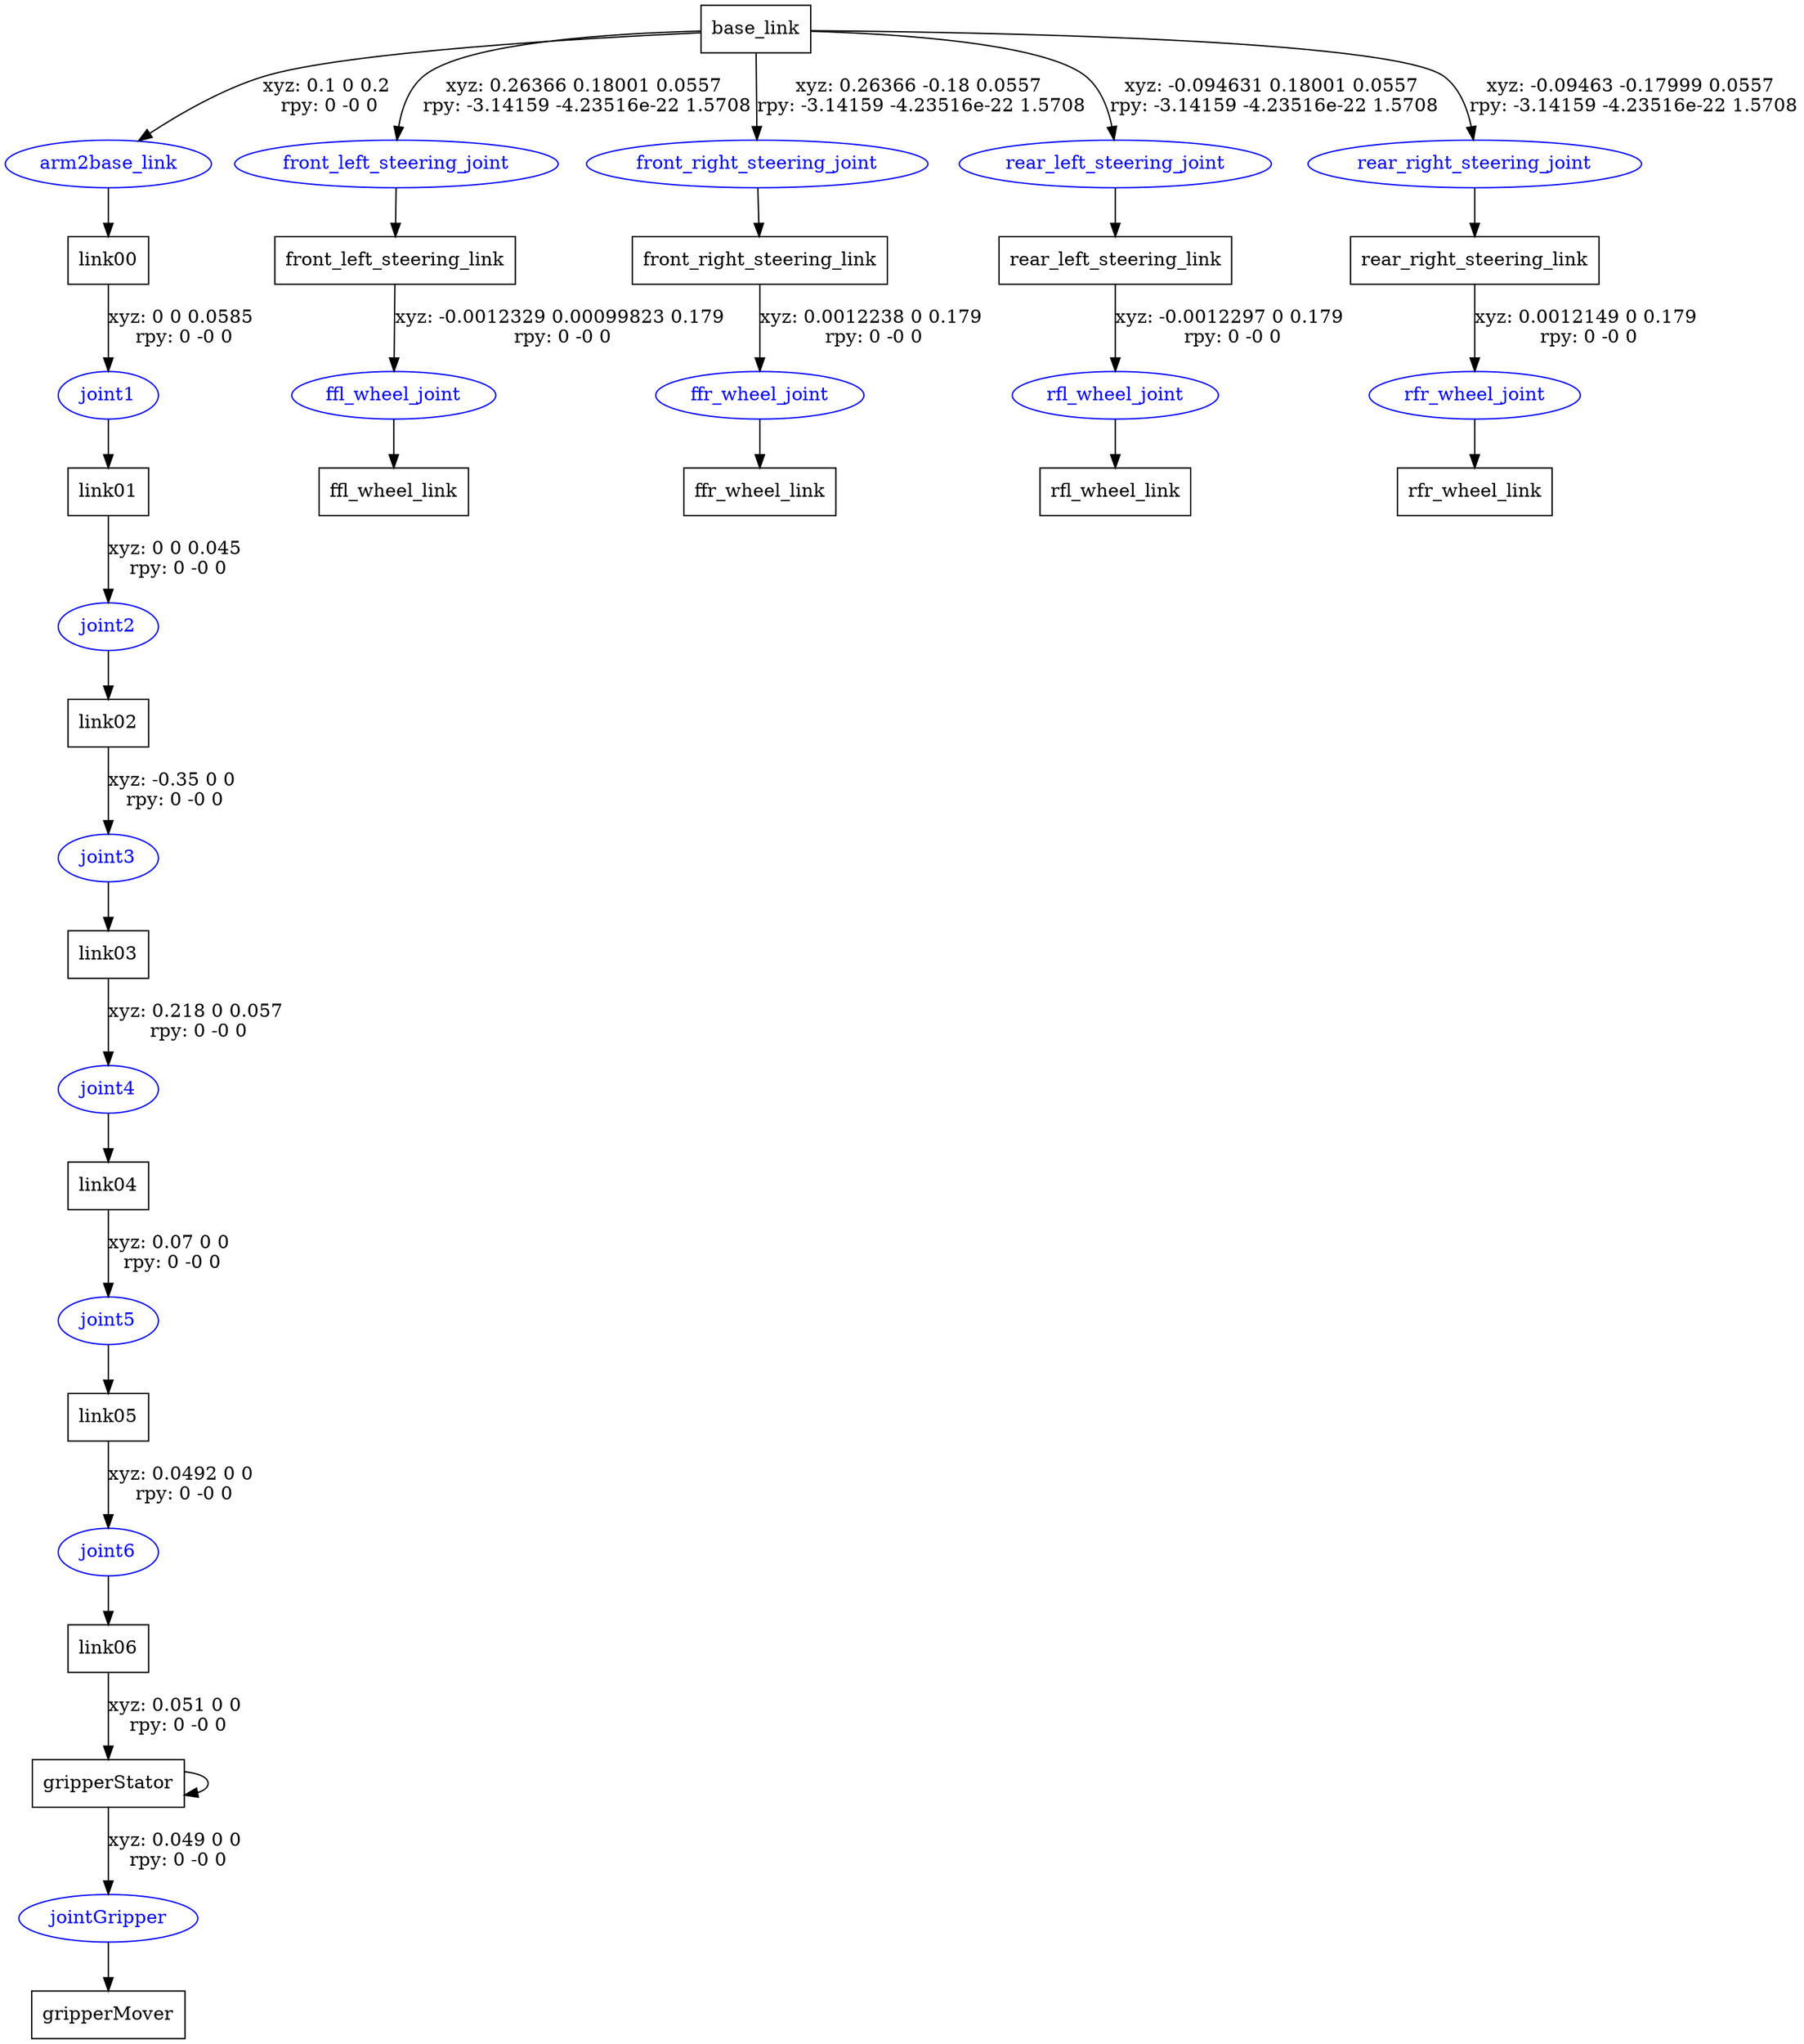 digraph G {
node [shape=box];
"base_link" [label="base_link"];
"link00" [label="link00"];
"link01" [label="link01"];
"link02" [label="link02"];
"link03" [label="link03"];
"link04" [label="link04"];
"link05" [label="link05"];
"link06" [label="link06"];
"gripperStator" [label="gripperStator"];
"gripperMover" [label="gripperMover"];
"front_left_steering_link" [label="front_left_steering_link"];
"ffl_wheel_link" [label="ffl_wheel_link"];
"front_right_steering_link" [label="front_right_steering_link"];
"ffr_wheel_link" [label="ffr_wheel_link"];
"rear_left_steering_link" [label="rear_left_steering_link"];
"rfl_wheel_link" [label="rfl_wheel_link"];
"rear_right_steering_link" [label="rear_right_steering_link"];
"rfr_wheel_link" [label="rfr_wheel_link"];
node [shape=ellipse, color=blue, fontcolor=blue];
"base_link" -> "arm2base_link" [label="xyz: 0.1 0 0.2 \nrpy: 0 -0 0"]
"arm2base_link" -> "link00"
"link00" -> "joint1" [label="xyz: 0 0 0.0585 \nrpy: 0 -0 0"]
"joint1" -> "link01"
"link01" -> "joint2" [label="xyz: 0 0 0.045 \nrpy: 0 -0 0"]
"joint2" -> "link02"
"link02" -> "joint3" [label="xyz: -0.35 0 0 \nrpy: 0 -0 0"]
"joint3" -> "link03"
"link03" -> "joint4" [label="xyz: 0.218 0 0.057 \nrpy: 0 -0 0"]
"joint4" -> "link04"
"link04" -> "joint5" [label="xyz: 0.07 0 0 \nrpy: 0 -0 0"]
"joint5" -> "link05"
"link05" -> "joint6" [label="xyz: 0.0492 0 0 \nrpy: 0 -0 0"]
"joint6" -> "link06"
"link06" -> "gripperStator" [label="xyz: 0.051 0 0 \nrpy: 0 -0 0"]
"gripperStator" -> "gripperStator"
"gripperStator" -> "jointGripper" [label="xyz: 0.049 0 0 \nrpy: 0 -0 0"]
"jointGripper" -> "gripperMover"
"base_link" -> "front_left_steering_joint" [label="xyz: 0.26366 0.18001 0.0557 \nrpy: -3.14159 -4.23516e-22 1.5708"]
"front_left_steering_joint" -> "front_left_steering_link"
"front_left_steering_link" -> "ffl_wheel_joint" [label="xyz: -0.0012329 0.00099823 0.179 \nrpy: 0 -0 0"]
"ffl_wheel_joint" -> "ffl_wheel_link"
"base_link" -> "front_right_steering_joint" [label="xyz: 0.26366 -0.18 0.0557 \nrpy: -3.14159 -4.23516e-22 1.5708"]
"front_right_steering_joint" -> "front_right_steering_link"
"front_right_steering_link" -> "ffr_wheel_joint" [label="xyz: 0.0012238 0 0.179 \nrpy: 0 -0 0"]
"ffr_wheel_joint" -> "ffr_wheel_link"
"base_link" -> "rear_left_steering_joint" [label="xyz: -0.094631 0.18001 0.0557 \nrpy: -3.14159 -4.23516e-22 1.5708"]
"rear_left_steering_joint" -> "rear_left_steering_link"
"rear_left_steering_link" -> "rfl_wheel_joint" [label="xyz: -0.0012297 0 0.179 \nrpy: 0 -0 0"]
"rfl_wheel_joint" -> "rfl_wheel_link"
"base_link" -> "rear_right_steering_joint" [label="xyz: -0.09463 -0.17999 0.0557 \nrpy: -3.14159 -4.23516e-22 1.5708"]
"rear_right_steering_joint" -> "rear_right_steering_link"
"rear_right_steering_link" -> "rfr_wheel_joint" [label="xyz: 0.0012149 0 0.179 \nrpy: 0 -0 0"]
"rfr_wheel_joint" -> "rfr_wheel_link"
}
